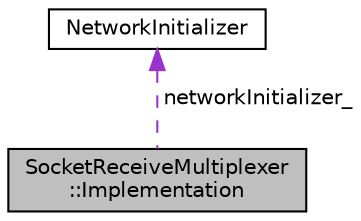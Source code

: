 digraph "SocketReceiveMultiplexer::Implementation"
{
 // LATEX_PDF_SIZE
  edge [fontname="Helvetica",fontsize="10",labelfontname="Helvetica",labelfontsize="10"];
  node [fontname="Helvetica",fontsize="10",shape=record];
  Node1 [label="SocketReceiveMultiplexer\l::Implementation",height=0.2,width=0.4,color="black", fillcolor="grey75", style="filled", fontcolor="black",tooltip=" "];
  Node2 -> Node1 [dir="back",color="darkorchid3",fontsize="10",style="dashed",label=" networkInitializer_" ,fontname="Helvetica"];
  Node2 [label="NetworkInitializer",height=0.2,width=0.4,color="black", fillcolor="white", style="filled",URL="$classNetworkInitializer.html",tooltip=" "];
}
